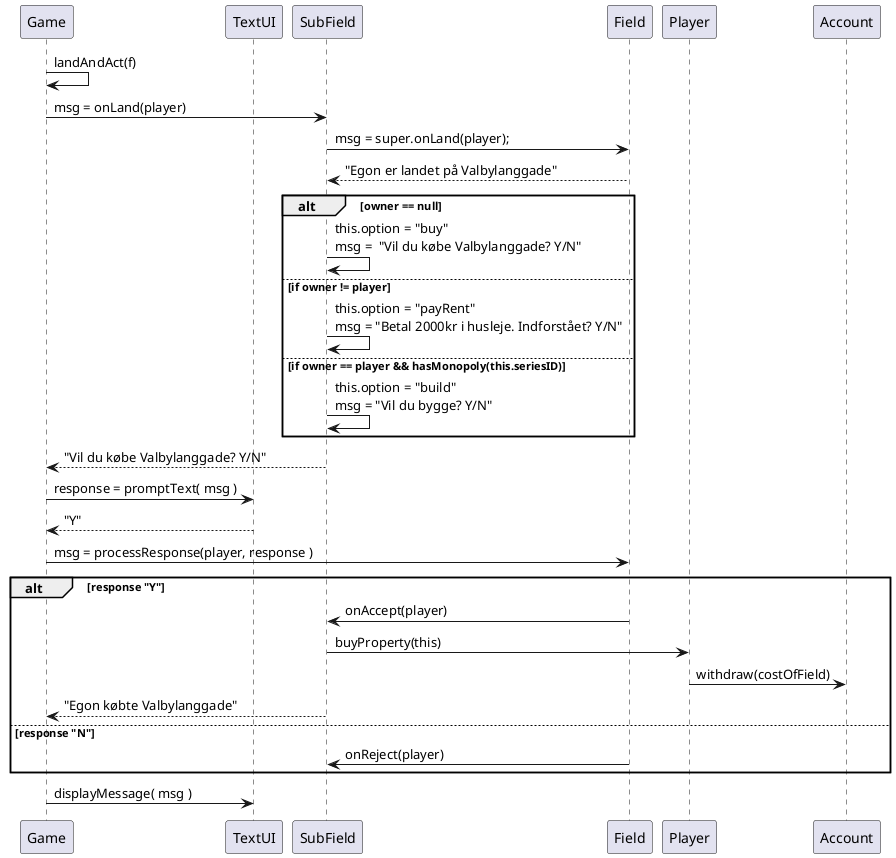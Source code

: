 @startuml
'https://plantuml.com/sequence-diagram

participant Game as game
participant TextUI as ui
participant SubField  as subField
participant Field  as field


game -> game : landAndAct(f)
game -> subField : msg = onLand(player)
subField -> field : msg = super.onLand(player);
field --> subField: "Egon er landet på Valbylanggade"

alt owner == null

subField -> subField : this.option = "buy" \nmsg =  "Vil du købe Valbylanggade? Y/N"


else if owner != player

subField -> subField :  this.option = "payRent"\nmsg = "Betal 2000kr i husleje. Indforstået? Y/N"

else if owner == player && hasMonopoly(this.seriesID)

subField -> subField :  this.option = "build"\nmsg = "Vil du bygge? Y/N"
end

subField --> game : "Vil du købe Valbylanggade? Y/N"

game -> ui : response = promptText( msg )

ui --> game : "Y"
game -> field : msg = processResponse(player, response )

alt response "Y"
    field  -> subField : onAccept(player)
    subField  -> Player: buyProperty(this)
    Player -> Account : withdraw(costOfField)
    subField --> game : "Egon købte Valbylanggade"
else response "N"
    field -> subField : onReject(player)
    end


game -> ui : displayMessage( msg )

@enduml